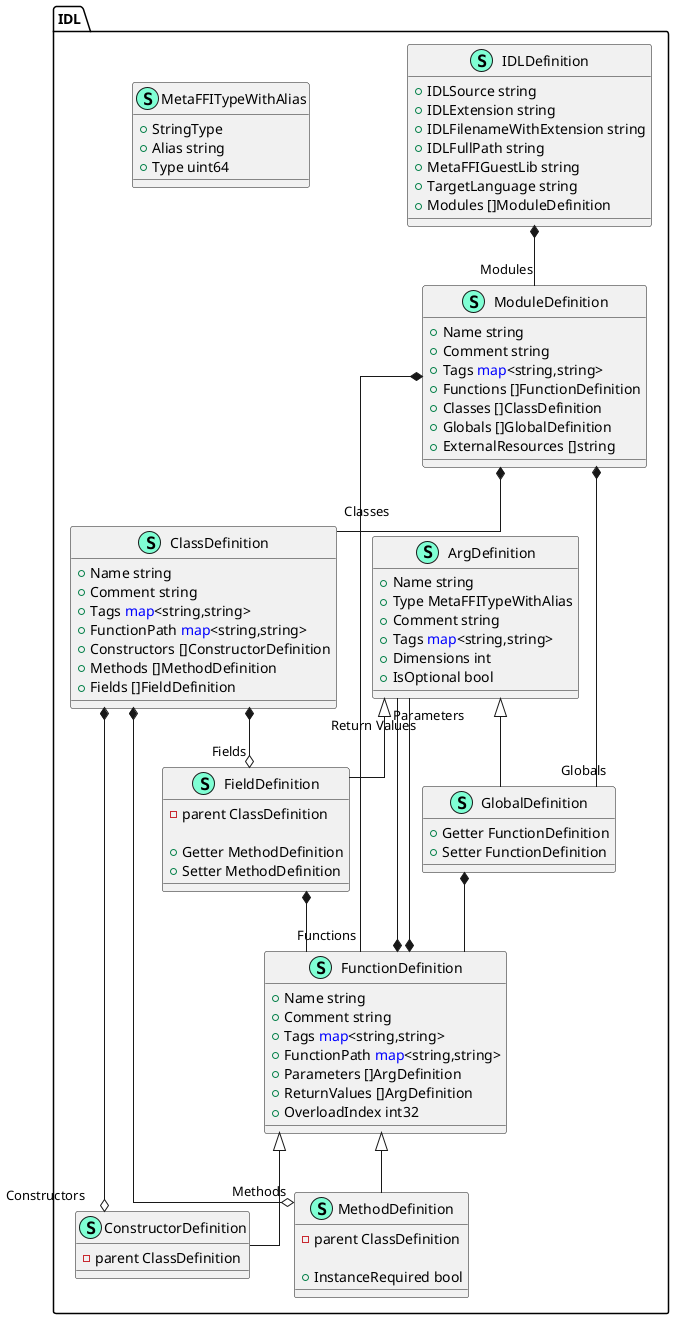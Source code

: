 @startuml
skinparam linetype ortho
namespace IDL {
    class ArgDefinition << (S,Aquamarine) >> {
        + Name string
        + Type MetaFFITypeWithAlias
        + Comment string
        + Tags <font color=blue>map</font><string,string>
        + Dimensions int
        + IsOptional bool
    }
    class ClassDefinition << (S,Aquamarine) >> {
        + Name string
        + Comment string
        + Tags <font color=blue>map</font><string,string>
        + FunctionPath <font color=blue>map</font><string,string>
        + Constructors []ConstructorDefinition
        + Methods []MethodDefinition
        + Fields []FieldDefinition
    }
    class ConstructorDefinition << (S,Aquamarine) >> {
        - parent ClassDefinition

    }
    class FieldDefinition << (S,Aquamarine) >> {
        - parent ClassDefinition

        + Getter MethodDefinition
        + Setter MethodDefinition
    }
    class FunctionDefinition << (S,Aquamarine) >> {
        + Name string
        + Comment string
        + Tags <font color=blue>map</font><string,string>
        + FunctionPath <font color=blue>map</font><string,string>
        + Parameters []ArgDefinition
        + ReturnValues []ArgDefinition
        + OverloadIndex int32
    }
    class GlobalDefinition << (S,Aquamarine) >> {
        + Getter FunctionDefinition
        + Setter FunctionDefinition
    }
    class IDLDefinition << (S,Aquamarine) >> {
        + IDLSource string
        + IDLExtension string
        + IDLFilenameWithExtension string
        + IDLFullPath string
        + MetaFFIGuestLib string
        + TargetLanguage string
        + Modules []ModuleDefinition
    }
    class MetaFFITypeWithAlias << (S,Aquamarine) >> {
    	+ StringType
    	+ Alias string
    	+ Type uint64
    }
    class MethodDefinition << (S,Aquamarine) >> {
        - parent ClassDefinition

        + InstanceRequired bool
    }
    class ModuleDefinition << (S,Aquamarine) >> {
        + Name string
        + Comment string
        + Tags <font color=blue>map</font><string,string>
        + Functions []FunctionDefinition
        + Classes []ClassDefinition
        + Globals []GlobalDefinition
        + ExternalResources []string
    }

    "IDL.IDLDefinition" *-- "Modules" "IDL.ModuleDefinition"

    "IDL.ModuleDefinition" *-- "Functions" "IDL.FunctionDefinition"
    "IDL.ModuleDefinition" *-- "Classes" "IDL.ClassDefinition"
    "IDL.ModuleDefinition" *-- "Globals" "IDL.GlobalDefinition"

    "IDL.ClassDefinition" *--o "Constructors" "IDL.ConstructorDefinition"
    "IDL.ClassDefinition" *--o "Methods" "IDL.MethodDefinition"
    "IDL.ClassDefinition" *--o "Fields" "IDL.FieldDefinition"

    "IDL.FunctionDefinition" <|-- "IDL.ConstructorDefinition"
    "IDL.FunctionDefinition" <|-- "IDL.MethodDefinition"
    "IDL.FunctionDefinition" *-- "Parameters" "IDL.ArgDefinition"
    "IDL.FunctionDefinition" *-- "Return Values" "IDL.ArgDefinition"

    "IDL.GlobalDefinition" *-- "IDL.FunctionDefinition"
    "IDL.FieldDefinition" *-- "IDL.FunctionDefinition"

    "IDL.ArgDefinition" <|-- "IDL.FieldDefinition"
    "IDL.ArgDefinition" <|-- "IDL.GlobalDefinition"
}



@enduml
